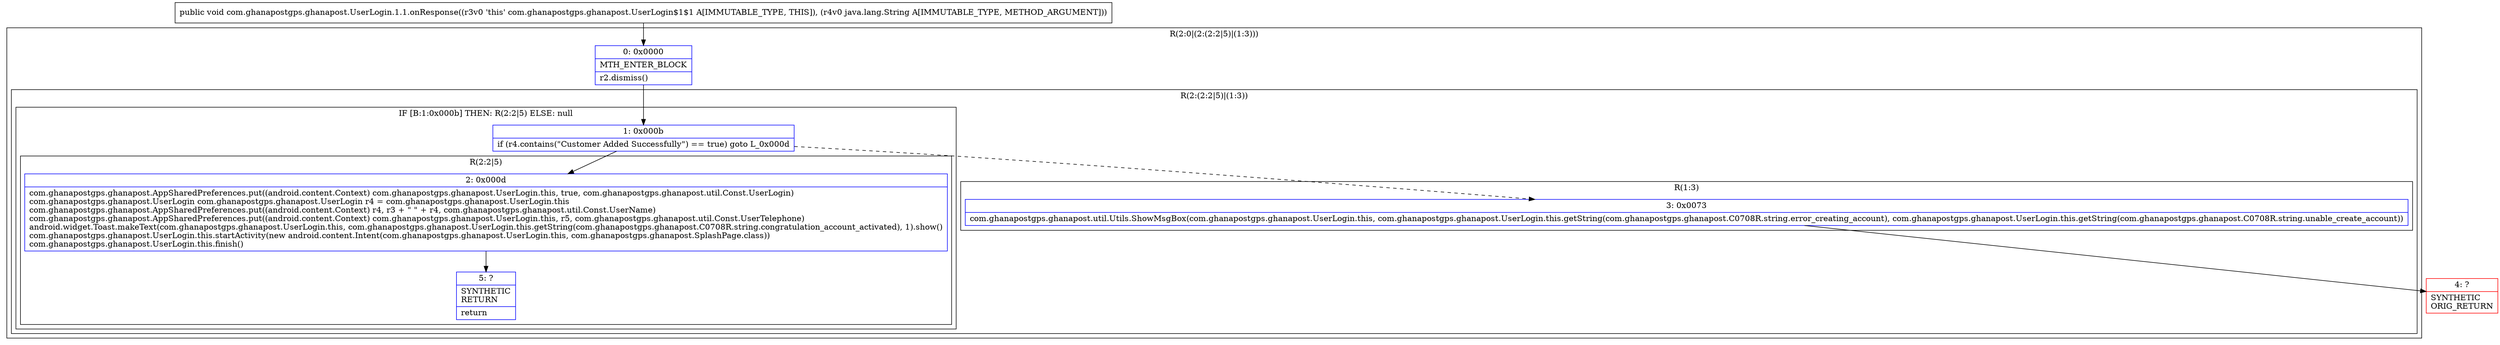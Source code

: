 digraph "CFG forcom.ghanapostgps.ghanapost.UserLogin.1.1.onResponse(Ljava\/lang\/String;)V" {
subgraph cluster_Region_1458287841 {
label = "R(2:0|(2:(2:2|5)|(1:3)))";
node [shape=record,color=blue];
Node_0 [shape=record,label="{0\:\ 0x0000|MTH_ENTER_BLOCK\l|r2.dismiss()\l}"];
subgraph cluster_Region_894725926 {
label = "R(2:(2:2|5)|(1:3))";
node [shape=record,color=blue];
subgraph cluster_IfRegion_1698345070 {
label = "IF [B:1:0x000b] THEN: R(2:2|5) ELSE: null";
node [shape=record,color=blue];
Node_1 [shape=record,label="{1\:\ 0x000b|if (r4.contains(\"Customer Added Successfully\") == true) goto L_0x000d\l}"];
subgraph cluster_Region_919341408 {
label = "R(2:2|5)";
node [shape=record,color=blue];
Node_2 [shape=record,label="{2\:\ 0x000d|com.ghanapostgps.ghanapost.AppSharedPreferences.put((android.content.Context) com.ghanapostgps.ghanapost.UserLogin.this, true, com.ghanapostgps.ghanapost.util.Const.UserLogin)\lcom.ghanapostgps.ghanapost.UserLogin com.ghanapostgps.ghanapost.UserLogin r4 = com.ghanapostgps.ghanapost.UserLogin.this\lcom.ghanapostgps.ghanapost.AppSharedPreferences.put((android.content.Context) r4, r3 + \" \" + r4, com.ghanapostgps.ghanapost.util.Const.UserName)\lcom.ghanapostgps.ghanapost.AppSharedPreferences.put((android.content.Context) com.ghanapostgps.ghanapost.UserLogin.this, r5, com.ghanapostgps.ghanapost.util.Const.UserTelephone)\landroid.widget.Toast.makeText(com.ghanapostgps.ghanapost.UserLogin.this, com.ghanapostgps.ghanapost.UserLogin.this.getString(com.ghanapostgps.ghanapost.C0708R.string.congratulation_account_activated), 1).show()\lcom.ghanapostgps.ghanapost.UserLogin.this.startActivity(new android.content.Intent(com.ghanapostgps.ghanapost.UserLogin.this, com.ghanapostgps.ghanapost.SplashPage.class))\lcom.ghanapostgps.ghanapost.UserLogin.this.finish()\l}"];
Node_5 [shape=record,label="{5\:\ ?|SYNTHETIC\lRETURN\l|return\l}"];
}
}
subgraph cluster_Region_1592216866 {
label = "R(1:3)";
node [shape=record,color=blue];
Node_3 [shape=record,label="{3\:\ 0x0073|com.ghanapostgps.ghanapost.util.Utils.ShowMsgBox(com.ghanapostgps.ghanapost.UserLogin.this, com.ghanapostgps.ghanapost.UserLogin.this.getString(com.ghanapostgps.ghanapost.C0708R.string.error_creating_account), com.ghanapostgps.ghanapost.UserLogin.this.getString(com.ghanapostgps.ghanapost.C0708R.string.unable_create_account))\l}"];
}
}
}
Node_4 [shape=record,color=red,label="{4\:\ ?|SYNTHETIC\lORIG_RETURN\l}"];
MethodNode[shape=record,label="{public void com.ghanapostgps.ghanapost.UserLogin.1.1.onResponse((r3v0 'this' com.ghanapostgps.ghanapost.UserLogin$1$1 A[IMMUTABLE_TYPE, THIS]), (r4v0 java.lang.String A[IMMUTABLE_TYPE, METHOD_ARGUMENT])) }"];
MethodNode -> Node_0;
Node_0 -> Node_1;
Node_1 -> Node_2;
Node_1 -> Node_3[style=dashed];
Node_2 -> Node_5;
Node_3 -> Node_4;
}

